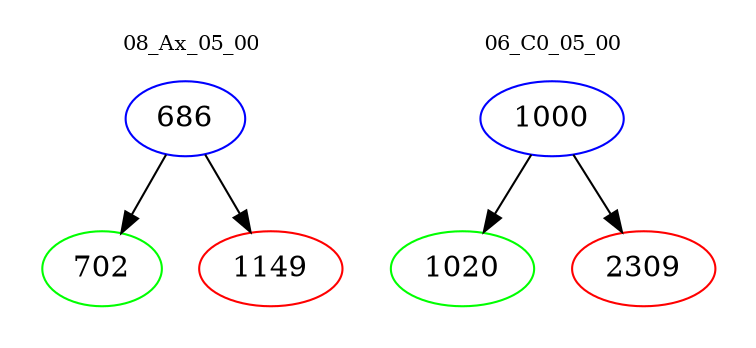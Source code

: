digraph{
subgraph cluster_0 {
color = white
label = "08_Ax_05_00";
fontsize=10;
T0_686 [label="686", color="blue"]
T0_686 -> T0_702 [color="black"]
T0_702 [label="702", color="green"]
T0_686 -> T0_1149 [color="black"]
T0_1149 [label="1149", color="red"]
}
subgraph cluster_1 {
color = white
label = "06_C0_05_00";
fontsize=10;
T1_1000 [label="1000", color="blue"]
T1_1000 -> T1_1020 [color="black"]
T1_1020 [label="1020", color="green"]
T1_1000 -> T1_2309 [color="black"]
T1_2309 [label="2309", color="red"]
}
}
